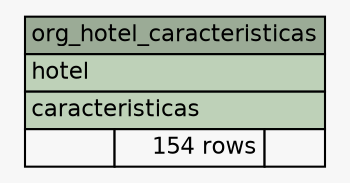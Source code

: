 // dot 2.38.0 on Windows 10 10.0
// SchemaSpy rev 590
digraph "org_hotel_caracteristicas" {
  graph [
    rankdir="RL"
    bgcolor="#f7f7f7"
    nodesep="0.18"
    ranksep="0.46"
    fontname="Helvetica"
    fontsize="11"
  ];
  node [
    fontname="Helvetica"
    fontsize="11"
    shape="plaintext"
  ];
  edge [
    arrowsize="0.8"
  ];
  "org_hotel_caracteristicas" [
    label=<
    <TABLE BORDER="0" CELLBORDER="1" CELLSPACING="0" BGCOLOR="#ffffff">
      <TR><TD COLSPAN="3" BGCOLOR="#9bab96" ALIGN="CENTER">org_hotel_caracteristicas</TD></TR>
      <TR><TD PORT="hotel" COLSPAN="3" BGCOLOR="#bed1b8" ALIGN="LEFT">hotel</TD></TR>
      <TR><TD PORT="caracteristicas" COLSPAN="3" BGCOLOR="#bed1b8" ALIGN="LEFT">caracteristicas</TD></TR>
      <TR><TD ALIGN="LEFT" BGCOLOR="#f7f7f7">  </TD><TD ALIGN="RIGHT" BGCOLOR="#f7f7f7">154 rows</TD><TD ALIGN="RIGHT" BGCOLOR="#f7f7f7">  </TD></TR>
    </TABLE>>
    URL="tables/org_hotel_caracteristicas.html"
    tooltip="org_hotel_caracteristicas"
  ];
}
